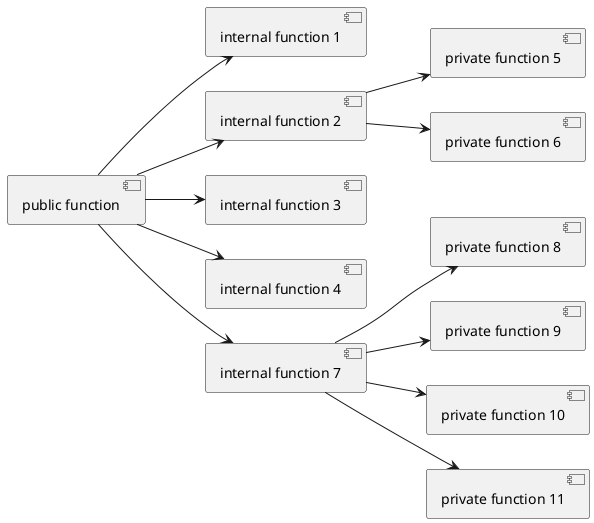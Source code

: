 @startuml
'https://plantuml.com/object-diagram

left to right direction

[public function] --> [internal function 1]
[public function] --> [internal function 2]
[public function] --> [internal function 3]
[public function] --> [internal function 4]
[public function] --> [internal function 7]
[internal function 2] --> [private function 5]
[internal function 2] --> [private function 6]
[internal function 7] --> [private function 8]
[internal function 7] --> [private function 9]
[internal function 7] --> [private function 10]
[internal function 7] --> [private function 11]


@enduml
